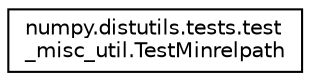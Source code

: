 digraph "Graphical Class Hierarchy"
{
 // LATEX_PDF_SIZE
  edge [fontname="Helvetica",fontsize="10",labelfontname="Helvetica",labelfontsize="10"];
  node [fontname="Helvetica",fontsize="10",shape=record];
  rankdir="LR";
  Node0 [label="numpy.distutils.tests.test\l_misc_util.TestMinrelpath",height=0.2,width=0.4,color="black", fillcolor="white", style="filled",URL="$classnumpy_1_1distutils_1_1tests_1_1test__misc__util_1_1TestMinrelpath.html",tooltip=" "];
}
